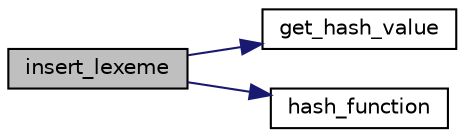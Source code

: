 digraph "insert_lexeme"
{
 // LATEX_PDF_SIZE
  edge [fontname="Helvetica",fontsize="10",labelfontname="Helvetica",labelfontsize="10"];
  node [fontname="Helvetica",fontsize="10",shape=record];
  rankdir="LR";
  Node1 [label="insert_lexeme",height=0.2,width=0.4,color="black", fillcolor="grey75", style="filled", fontcolor="black",tooltip="Inserts a lexeme into the lexeme table."];
  Node1 -> Node2 [color="midnightblue",fontsize="10",style="solid",fontname="Helvetica"];
  Node2 [label="get_hash_value",height=0.2,width=0.4,color="black", fillcolor="white", style="filled",URL="$d2/daf/hash__table_8c.html#a218dabdda35e4c89998bf38f5f9c97a2",tooltip="Find the value at the given index in the hash table."];
  Node1 -> Node3 [color="midnightblue",fontsize="10",style="solid",fontname="Helvetica"];
  Node3 [label="hash_function",height=0.2,width=0.4,color="black", fillcolor="white", style="filled",URL="$d2/daf/hash__table_8c.html#a066143f88b7fe3be1ff96986c4fa07f0",tooltip="Hash function to generate a hash code for a given lexeme."];
}
